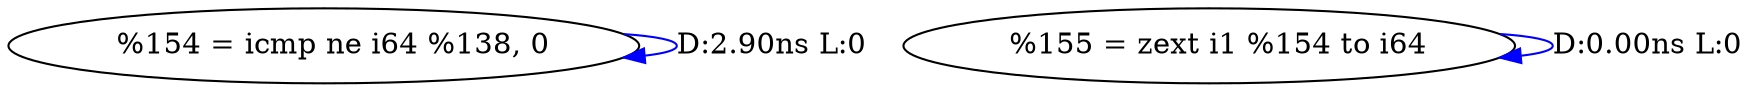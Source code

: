 digraph {
Node0x39340b0[label="  %154 = icmp ne i64 %138, 0"];
Node0x39340b0 -> Node0x39340b0[label="D:2.90ns L:0",color=blue];
Node0x3934190[label="  %155 = zext i1 %154 to i64"];
Node0x3934190 -> Node0x3934190[label="D:0.00ns L:0",color=blue];
}
